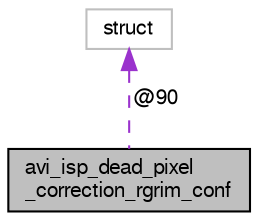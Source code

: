digraph "avi_isp_dead_pixel_correction_rgrim_conf"
{
  edge [fontname="FreeSans",fontsize="10",labelfontname="FreeSans",labelfontsize="10"];
  node [fontname="FreeSans",fontsize="10",shape=record];
  Node1 [label="avi_isp_dead_pixel\l_correction_rgrim_conf",height=0.2,width=0.4,color="black", fillcolor="grey75", style="filled", fontcolor="black"];
  Node2 -> Node1 [dir="back",color="darkorchid3",fontsize="10",style="dashed",label=" @90" ,fontname="FreeSans"];
  Node2 [label="struct",height=0.2,width=0.4,color="grey75", fillcolor="white", style="filled"];
}
